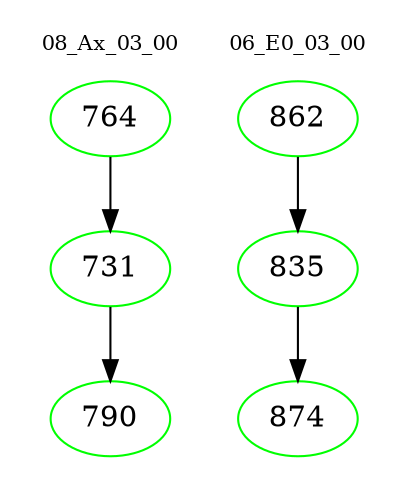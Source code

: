 digraph{
subgraph cluster_0 {
color = white
label = "08_Ax_03_00";
fontsize=10;
T0_764 [label="764", color="green"]
T0_764 -> T0_731 [color="black"]
T0_731 [label="731", color="green"]
T0_731 -> T0_790 [color="black"]
T0_790 [label="790", color="green"]
}
subgraph cluster_1 {
color = white
label = "06_E0_03_00";
fontsize=10;
T1_862 [label="862", color="green"]
T1_862 -> T1_835 [color="black"]
T1_835 [label="835", color="green"]
T1_835 -> T1_874 [color="black"]
T1_874 [label="874", color="green"]
}
}
